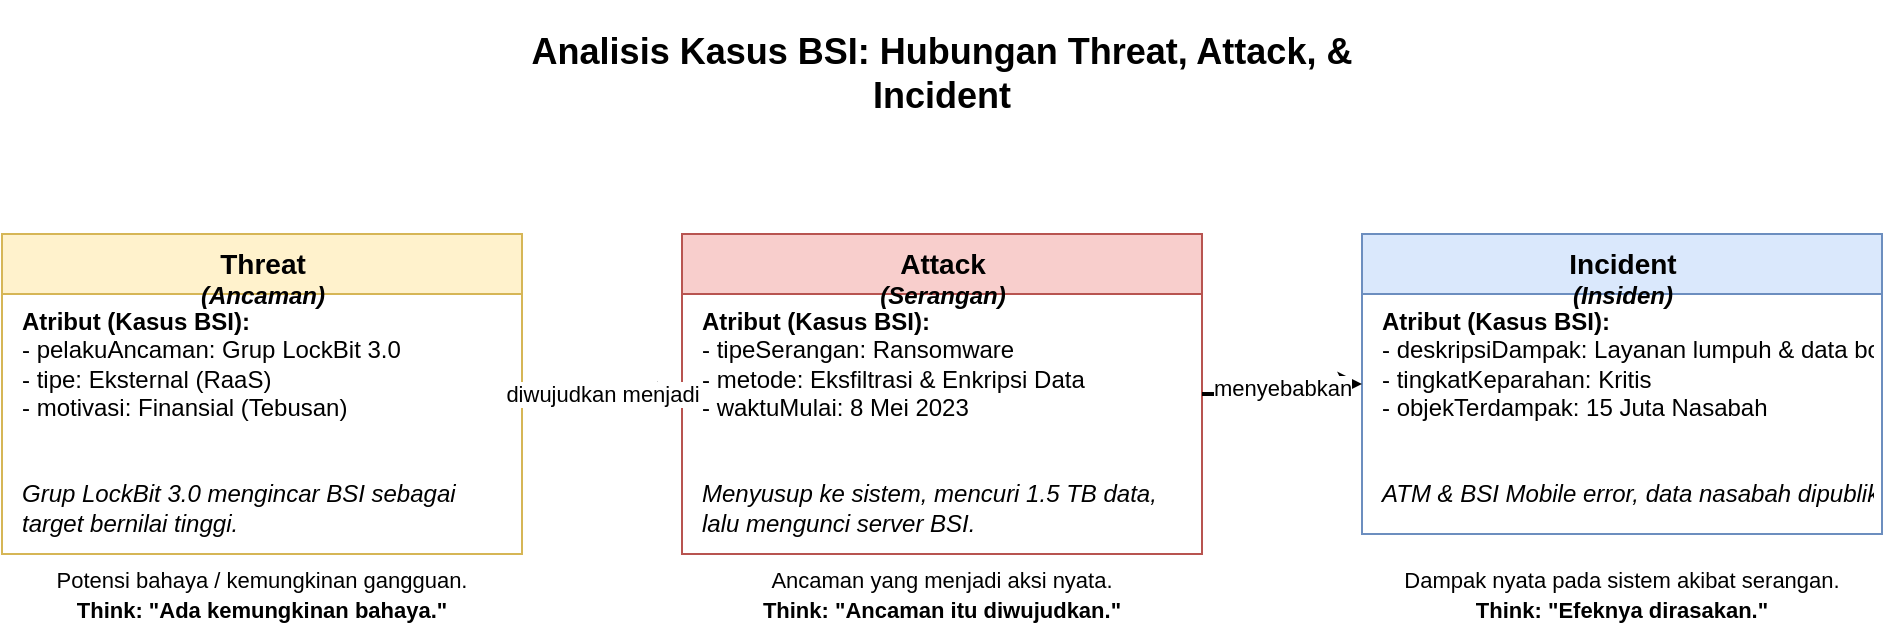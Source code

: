 <mxfile version="28.1.2">
  <diagram name="Page-1" id="d5Un_djH0mLvjflrznP6">
    <mxGraphModel dx="1403" dy="902" grid="1" gridSize="10" guides="1" tooltips="1" connect="1" arrows="1" fold="1" page="1" pageScale="1" pageWidth="900" pageHeight="1100" math="0" shadow="0">
      <root>
        <mxCell id="0" />
        <mxCell id="1" parent="0" />
        <mxCell id="threat-class" value="&lt;b style=&quot;font-size: 14px;&quot;&gt;Threat&lt;/b&gt;&lt;br&gt;&lt;i&gt;(Ancaman)&lt;/i&gt;" style="swimlane;fontStyle=1;align=center;verticalAlign=top;childLayout=stackLayout;horizontal=1;startSize=30;horizontalStack=0;resizeParent=1;resizeParentMax=0;resizeLast=0;collapsible=0;marginBottom=0;html=1;fillColor=#fff2cc;strokeColor=#d6b656;" parent="1" vertex="1">
          <mxGeometry x="40" y="160" width="260" height="160" as="geometry" />
        </mxCell>
        <mxCell id="threat-details" value="&lt;div style=&quot;text-align: left; padding-left: 4px;&quot;&gt;&lt;b&gt;Atribut (Kasus BSI):&lt;/b&gt;&lt;br&gt;- pelakuAncaman: Grup LockBit 3.0&lt;br&gt;- tipe: Eksternal (RaaS)&lt;br&gt;- motivasi: Finansial (Tebusan)&lt;br&gt;&lt;br&gt;&lt;br&gt;&lt;i&gt;Grup LockBit 3.0 mengincar BSI sebagai&amp;nbsp;&lt;/i&gt;&lt;/div&gt;&lt;div style=&quot;text-align: left; padding-left: 4px;&quot;&gt;&lt;i&gt;target bernilai tinggi.&lt;/i&gt;&lt;/div&gt;" style="text;strokeColor=none;fillColor=none;align=left;verticalAlign=top;spacingLeft=4;spacingRight=4;overflow=hidden;rotatable=0;points=[[0,0.5],[1,0.5]];portConstraint=eastwest;html=1;" parent="threat-class" vertex="1">
          <mxGeometry y="30" width="260" height="130" as="geometry" />
        </mxCell>
        <mxCell id="attack-class" value="&lt;b style=&quot;font-size: 14px;&quot;&gt;Attack&lt;/b&gt;&lt;br&gt;&lt;i&gt;(Serangan)&lt;/i&gt;" style="swimlane;fontStyle=1;align=center;verticalAlign=top;childLayout=stackLayout;horizontal=1;startSize=30;horizontalStack=0;resizeParent=1;resizeParentMax=0;resizeLast=0;collapsible=0;marginBottom=0;html=1;fillColor=#f8cecc;strokeColor=#b85450;" parent="1" vertex="1">
          <mxGeometry x="380" y="160" width="260" height="160" as="geometry" />
        </mxCell>
        <mxCell id="attack-details" value="&lt;div style=&quot;text-align: left; padding-left: 4px;&quot;&gt;&lt;b&gt;Atribut (Kasus BSI):&lt;/b&gt;&lt;br&gt;- tipeSerangan: Ransomware&lt;br&gt;- metode: Eksfiltrasi &amp;amp; Enkripsi Data&lt;br&gt;- waktuMulai: 8 Mei 2023&lt;br&gt;&lt;br&gt;&lt;br&gt;&lt;i&gt;Menyusup ke sistem, mencuri 1.5 TB data,&amp;nbsp;&lt;/i&gt;&lt;/div&gt;&lt;div style=&quot;text-align: left; padding-left: 4px;&quot;&gt;&lt;i&gt;lalu mengunci server BSI.&lt;/i&gt;&lt;/div&gt;" style="text;strokeColor=none;fillColor=none;align=left;verticalAlign=top;spacingLeft=4;spacingRight=4;overflow=hidden;rotatable=0;points=[[0,0.5],[1,0.5]];portConstraint=eastwest;html=1;" parent="attack-class" vertex="1">
          <mxGeometry y="30" width="260" height="130" as="geometry" />
        </mxCell>
        <mxCell id="incident-class" value="&lt;b style=&quot;font-size: 14px;&quot;&gt;Incident&lt;/b&gt;&lt;br&gt;&lt;i&gt;(Insiden)&lt;/i&gt;" style="swimlane;fontStyle=1;align=center;verticalAlign=top;childLayout=stackLayout;horizontal=1;startSize=30;horizontalStack=0;resizeParent=1;resizeParentMax=0;resizeLast=0;collapsible=0;marginBottom=0;html=1;fillColor=#dae8fc;strokeColor=#6c8ebf;" parent="1" vertex="1">
          <mxGeometry x="720" y="160" width="260" height="150" as="geometry" />
        </mxCell>
        <mxCell id="incident-details" value="&lt;div style=&quot;text-align: left; padding-left: 4px;&quot;&gt;&lt;b&gt;Atribut (Kasus BSI):&lt;/b&gt;&lt;br&gt;- deskripsiDampak: Layanan lumpuh &amp;amp; data bocor&lt;br&gt;- tingkatKeparahan: Kritis&lt;br&gt;- objekTerdampak: 15 Juta Nasabah&lt;br&gt;&lt;br&gt;&lt;br&gt;&lt;i&gt;ATM &amp;amp; BSI Mobile error, data nasabah dipublikasikan di dark web.&lt;/i&gt;&lt;/div&gt;" style="text;strokeColor=none;fillColor=none;align=left;verticalAlign=top;spacingLeft=4;spacingRight=4;overflow=hidden;rotatable=0;points=[[0,0.5],[1,0.5]];portConstraint=eastwest;html=1;" parent="incident-class" vertex="1">
          <mxGeometry y="30" width="260" height="120" as="geometry" />
        </mxCell>
        <mxCell id="arrow-1" value="diwujudkan menjadi" style="edgeStyle=entityRelationEdgeStyle;endArrow=classic;html=1;rounded=0;strokeWidth=2;" parent="1" source="threat-class" target="attack-class" edge="1">
          <mxGeometry width="50" height="50" relative="1" as="geometry">
            <mxPoint x="310" y="235" as="sourcePoint" />
            <mxPoint x="370" y="235" as="targetPoint" />
          </mxGeometry>
        </mxCell>
        <mxCell id="arrow-2" value="menyebabkan" style="edgeStyle=entityRelationEdgeStyle;endArrow=classic;html=1;rounded=0;strokeWidth=2;" parent="1" source="attack-class" target="incident-class" edge="1">
          <mxGeometry width="50" height="50" relative="1" as="geometry">
            <mxPoint x="650" y="235" as="sourcePoint" />
            <mxPoint x="710" y="235" as="targetPoint" />
          </mxGeometry>
        </mxCell>
        <mxCell id="think-threat" value="&lt;font style=&quot;font-size: 11px;&quot;&gt;Potensi bahaya / kemungkinan gangguan.&lt;br&gt;&lt;b&gt;Think: &quot;Ada kemungkinan bahaya.&quot;&lt;/b&gt;&lt;/font&gt;" style="text;html=1;strokeColor=none;fillColor=none;align=center;verticalAlign=middle;whiteSpace=wrap;rounded=0;opacity=70;" parent="1" vertex="1">
          <mxGeometry x="60" y="320" width="220" height="40" as="geometry" />
        </mxCell>
        <mxCell id="think-attack" value="&lt;span style=&quot;font-size: 11px;&quot;&gt;Ancaman yang menjadi aksi nyata.&lt;br&gt;&lt;b&gt;Think: &quot;Ancaman itu diwujudkan.&quot;&lt;/b&gt;&lt;/span&gt;" style="text;html=1;strokeColor=none;fillColor=none;align=center;verticalAlign=middle;whiteSpace=wrap;rounded=0;opacity=70;" parent="1" vertex="1">
          <mxGeometry x="400" y="320" width="220" height="40" as="geometry" />
        </mxCell>
        <mxCell id="think-incident" value="&lt;span style=&quot;font-size: 11px;&quot;&gt;Dampak nyata pada sistem akibat serangan.&lt;br&gt;&lt;b&gt;Think: &quot;Efeknya dirasakan.&quot;&lt;/b&gt;&lt;/span&gt;" style="text;html=1;strokeColor=none;fillColor=none;align=center;verticalAlign=middle;whiteSpace=wrap;rounded=0;opacity=70;" parent="1" vertex="1">
          <mxGeometry x="740" y="320" width="220" height="40" as="geometry" />
        </mxCell>
        <mxCell id="title" value="&lt;h2&gt;Analisis Kasus BSI: Hubungan Threat, Attack, &amp;amp; Incident&lt;/h2&gt;" style="text;html=1;strokeColor=none;fillColor=none;align=center;verticalAlign=middle;whiteSpace=wrap;rounded=0;" parent="1" vertex="1">
          <mxGeometry x="270" y="60" width="480" height="40" as="geometry" />
        </mxCell>
      </root>
    </mxGraphModel>
  </diagram>
</mxfile>
